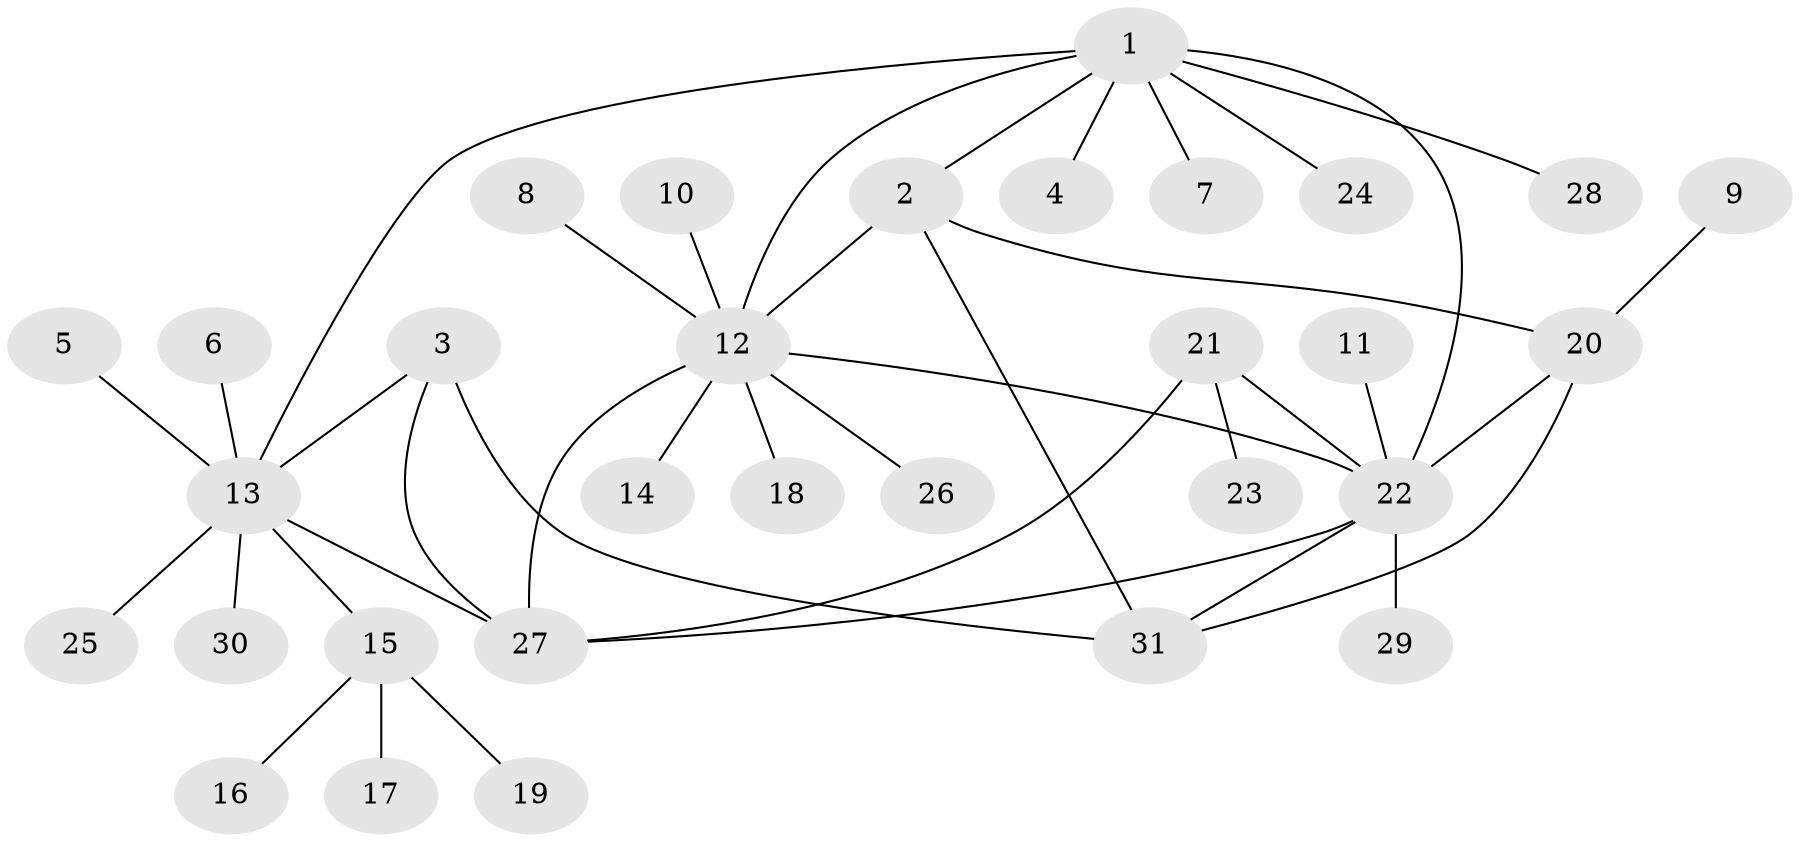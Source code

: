 // original degree distribution, {6: 0.08196721311475409, 3: 0.08196721311475409, 5: 0.03278688524590164, 8: 0.01639344262295082, 4: 0.04918032786885246, 10: 0.01639344262295082, 9: 0.01639344262295082, 2: 0.11475409836065574, 1: 0.5901639344262295}
// Generated by graph-tools (version 1.1) at 2025/50/03/09/25 03:50:29]
// undirected, 31 vertices, 40 edges
graph export_dot {
graph [start="1"]
  node [color=gray90,style=filled];
  1;
  2;
  3;
  4;
  5;
  6;
  7;
  8;
  9;
  10;
  11;
  12;
  13;
  14;
  15;
  16;
  17;
  18;
  19;
  20;
  21;
  22;
  23;
  24;
  25;
  26;
  27;
  28;
  29;
  30;
  31;
  1 -- 2 [weight=1.0];
  1 -- 4 [weight=1.0];
  1 -- 7 [weight=1.0];
  1 -- 12 [weight=1.0];
  1 -- 13 [weight=1.0];
  1 -- 22 [weight=1.0];
  1 -- 24 [weight=1.0];
  1 -- 28 [weight=1.0];
  2 -- 12 [weight=1.0];
  2 -- 20 [weight=1.0];
  2 -- 31 [weight=1.0];
  3 -- 13 [weight=1.0];
  3 -- 27 [weight=1.0];
  3 -- 31 [weight=1.0];
  5 -- 13 [weight=1.0];
  6 -- 13 [weight=1.0];
  8 -- 12 [weight=2.0];
  9 -- 20 [weight=1.0];
  10 -- 12 [weight=1.0];
  11 -- 22 [weight=1.0];
  12 -- 14 [weight=1.0];
  12 -- 18 [weight=1.0];
  12 -- 22 [weight=1.0];
  12 -- 26 [weight=1.0];
  12 -- 27 [weight=1.0];
  13 -- 15 [weight=1.0];
  13 -- 25 [weight=1.0];
  13 -- 27 [weight=1.0];
  13 -- 30 [weight=1.0];
  15 -- 16 [weight=1.0];
  15 -- 17 [weight=1.0];
  15 -- 19 [weight=1.0];
  20 -- 22 [weight=1.0];
  20 -- 31 [weight=1.0];
  21 -- 22 [weight=1.0];
  21 -- 23 [weight=1.0];
  21 -- 27 [weight=1.0];
  22 -- 27 [weight=1.0];
  22 -- 29 [weight=1.0];
  22 -- 31 [weight=1.0];
}
